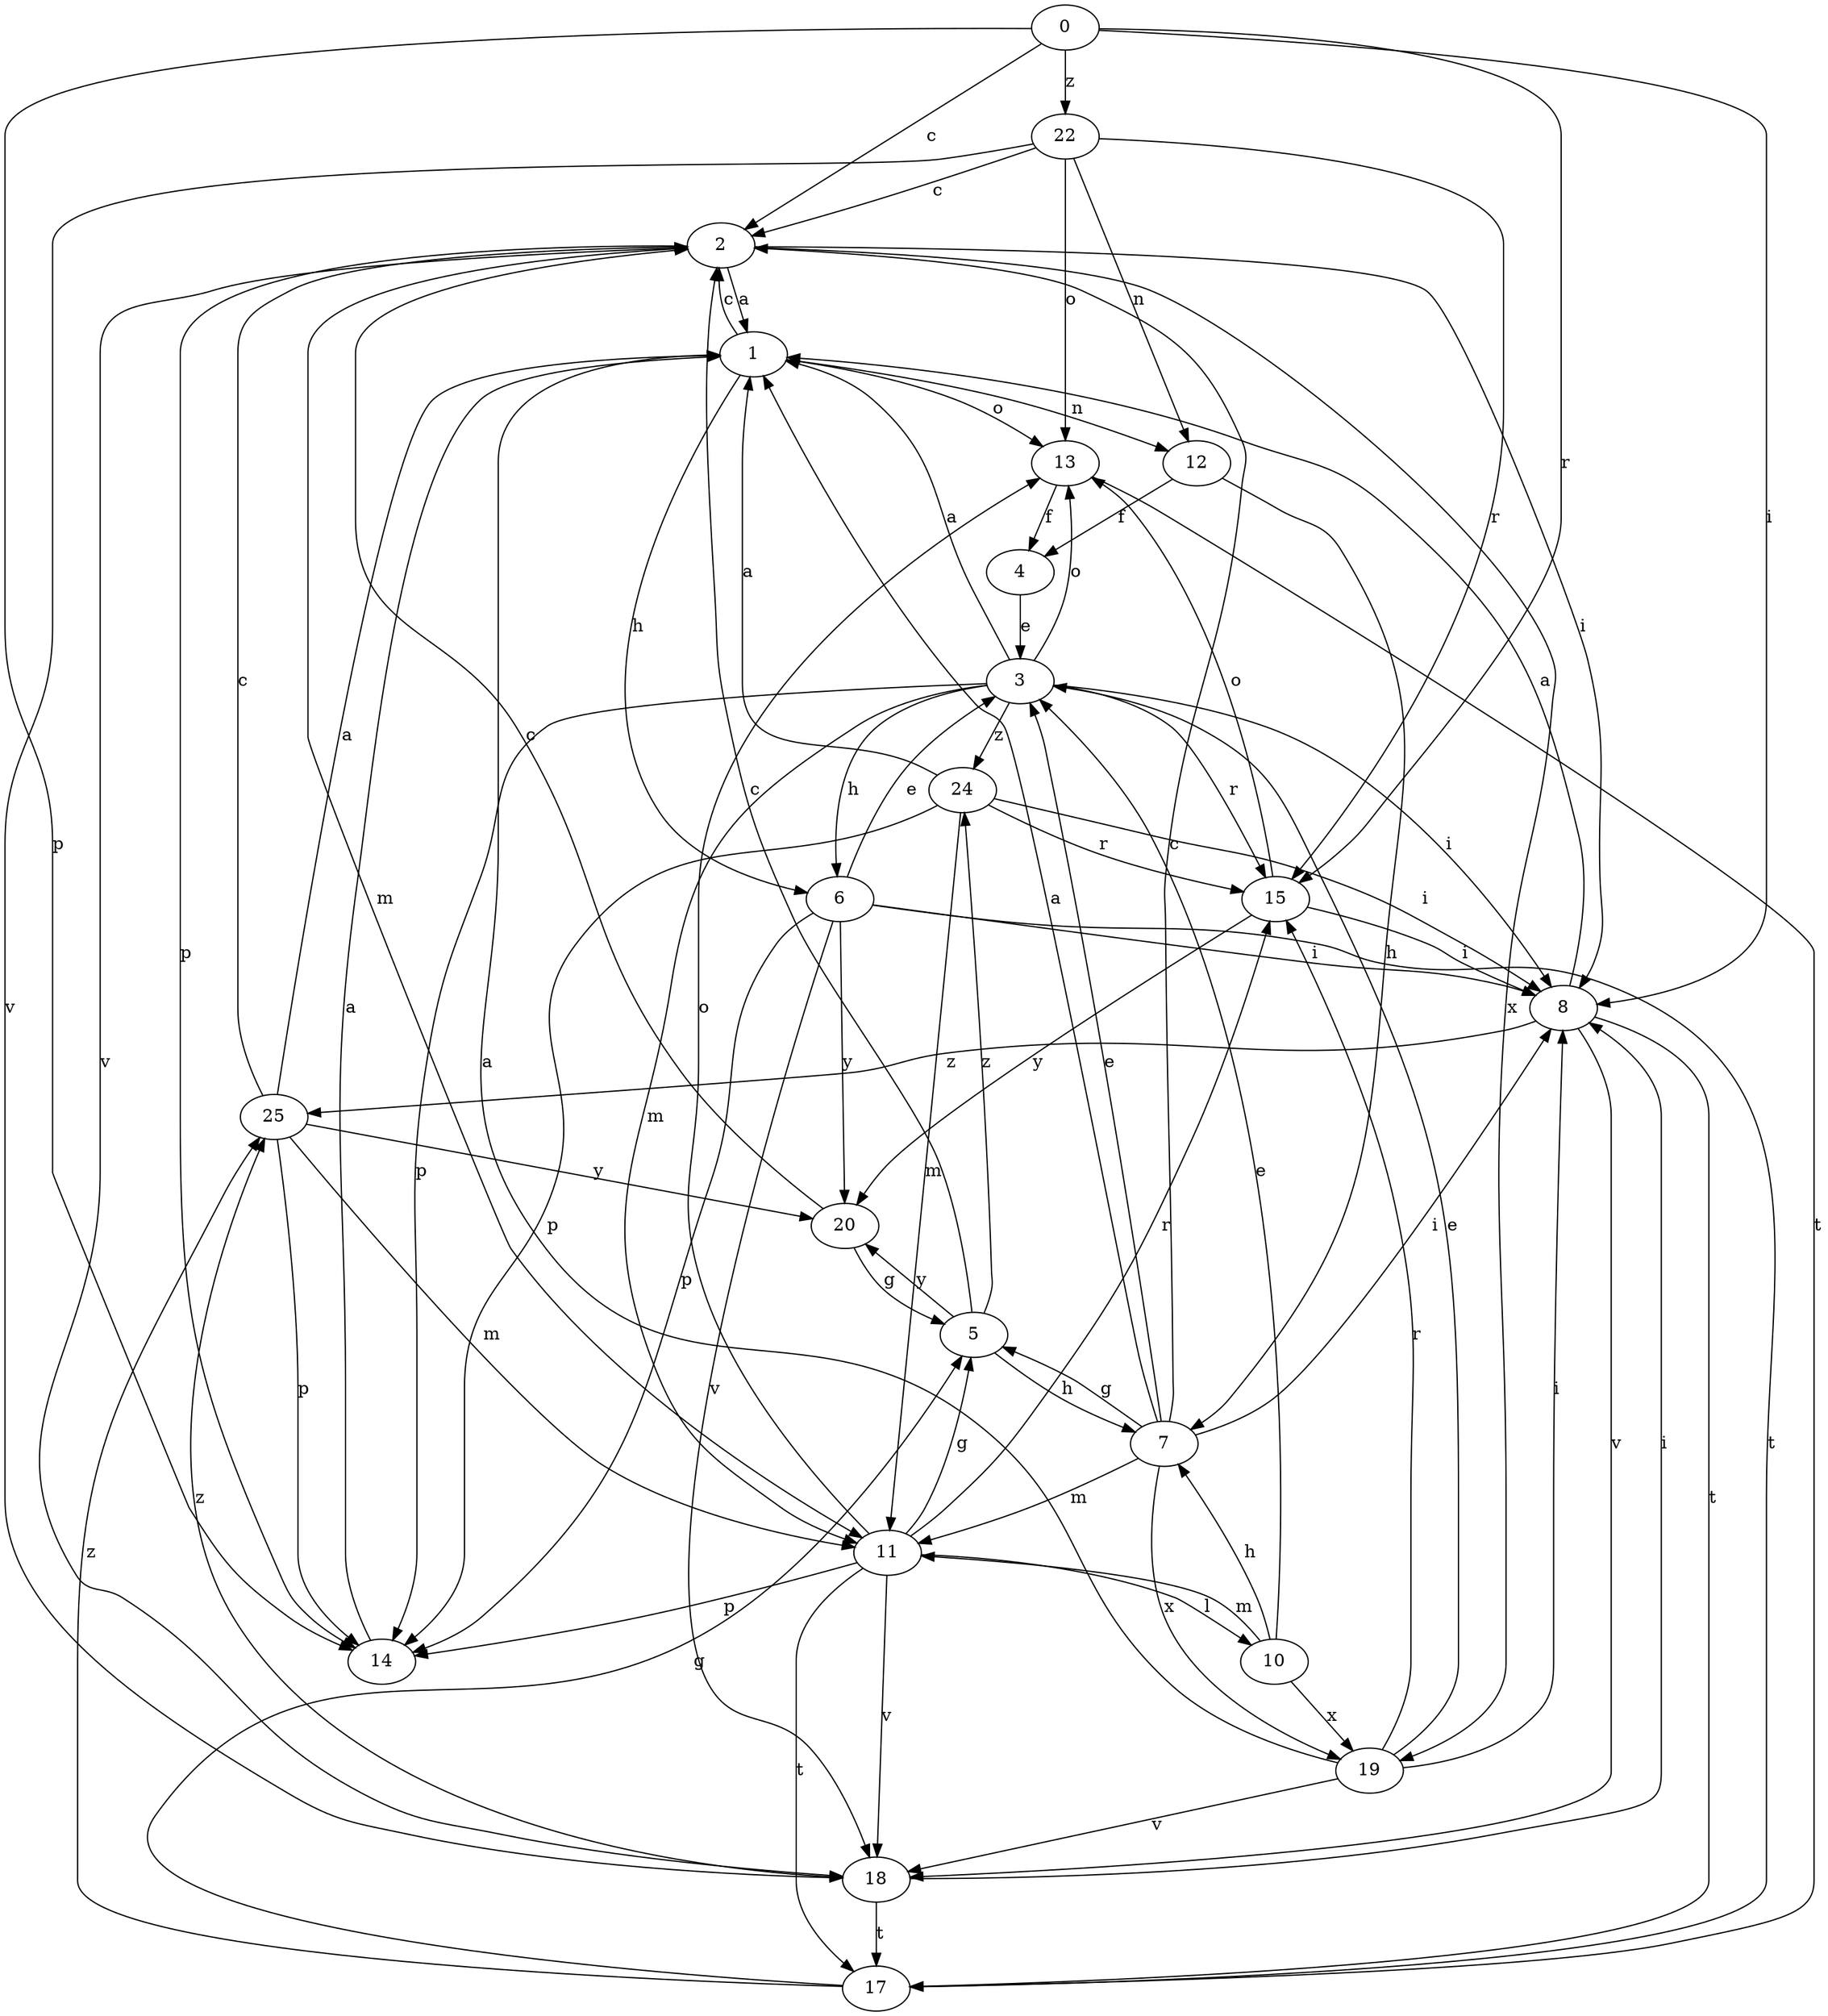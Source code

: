 strict digraph  {
0;
1;
2;
3;
4;
5;
6;
7;
8;
10;
11;
12;
13;
14;
15;
17;
18;
19;
20;
22;
24;
25;
0 -> 2  [label=c];
0 -> 8  [label=i];
0 -> 14  [label=p];
0 -> 15  [label=r];
0 -> 22  [label=z];
1 -> 2  [label=c];
1 -> 6  [label=h];
1 -> 12  [label=n];
1 -> 13  [label=o];
2 -> 1  [label=a];
2 -> 8  [label=i];
2 -> 11  [label=m];
2 -> 14  [label=p];
2 -> 18  [label=v];
2 -> 19  [label=x];
3 -> 1  [label=a];
3 -> 6  [label=h];
3 -> 8  [label=i];
3 -> 11  [label=m];
3 -> 13  [label=o];
3 -> 14  [label=p];
3 -> 15  [label=r];
3 -> 24  [label=z];
4 -> 3  [label=e];
5 -> 2  [label=c];
5 -> 7  [label=h];
5 -> 20  [label=y];
5 -> 24  [label=z];
6 -> 3  [label=e];
6 -> 8  [label=i];
6 -> 14  [label=p];
6 -> 17  [label=t];
6 -> 18  [label=v];
6 -> 20  [label=y];
7 -> 1  [label=a];
7 -> 2  [label=c];
7 -> 3  [label=e];
7 -> 5  [label=g];
7 -> 8  [label=i];
7 -> 11  [label=m];
7 -> 19  [label=x];
8 -> 1  [label=a];
8 -> 17  [label=t];
8 -> 18  [label=v];
8 -> 25  [label=z];
10 -> 3  [label=e];
10 -> 7  [label=h];
10 -> 11  [label=m];
10 -> 19  [label=x];
11 -> 5  [label=g];
11 -> 10  [label=l];
11 -> 13  [label=o];
11 -> 14  [label=p];
11 -> 15  [label=r];
11 -> 17  [label=t];
11 -> 18  [label=v];
12 -> 4  [label=f];
12 -> 7  [label=h];
13 -> 4  [label=f];
13 -> 17  [label=t];
14 -> 1  [label=a];
15 -> 8  [label=i];
15 -> 13  [label=o];
15 -> 20  [label=y];
17 -> 5  [label=g];
17 -> 25  [label=z];
18 -> 8  [label=i];
18 -> 17  [label=t];
18 -> 25  [label=z];
19 -> 1  [label=a];
19 -> 3  [label=e];
19 -> 8  [label=i];
19 -> 15  [label=r];
19 -> 18  [label=v];
20 -> 2  [label=c];
20 -> 5  [label=g];
22 -> 2  [label=c];
22 -> 12  [label=n];
22 -> 13  [label=o];
22 -> 15  [label=r];
22 -> 18  [label=v];
24 -> 1  [label=a];
24 -> 8  [label=i];
24 -> 11  [label=m];
24 -> 14  [label=p];
24 -> 15  [label=r];
25 -> 1  [label=a];
25 -> 2  [label=c];
25 -> 11  [label=m];
25 -> 14  [label=p];
25 -> 20  [label=y];
}
